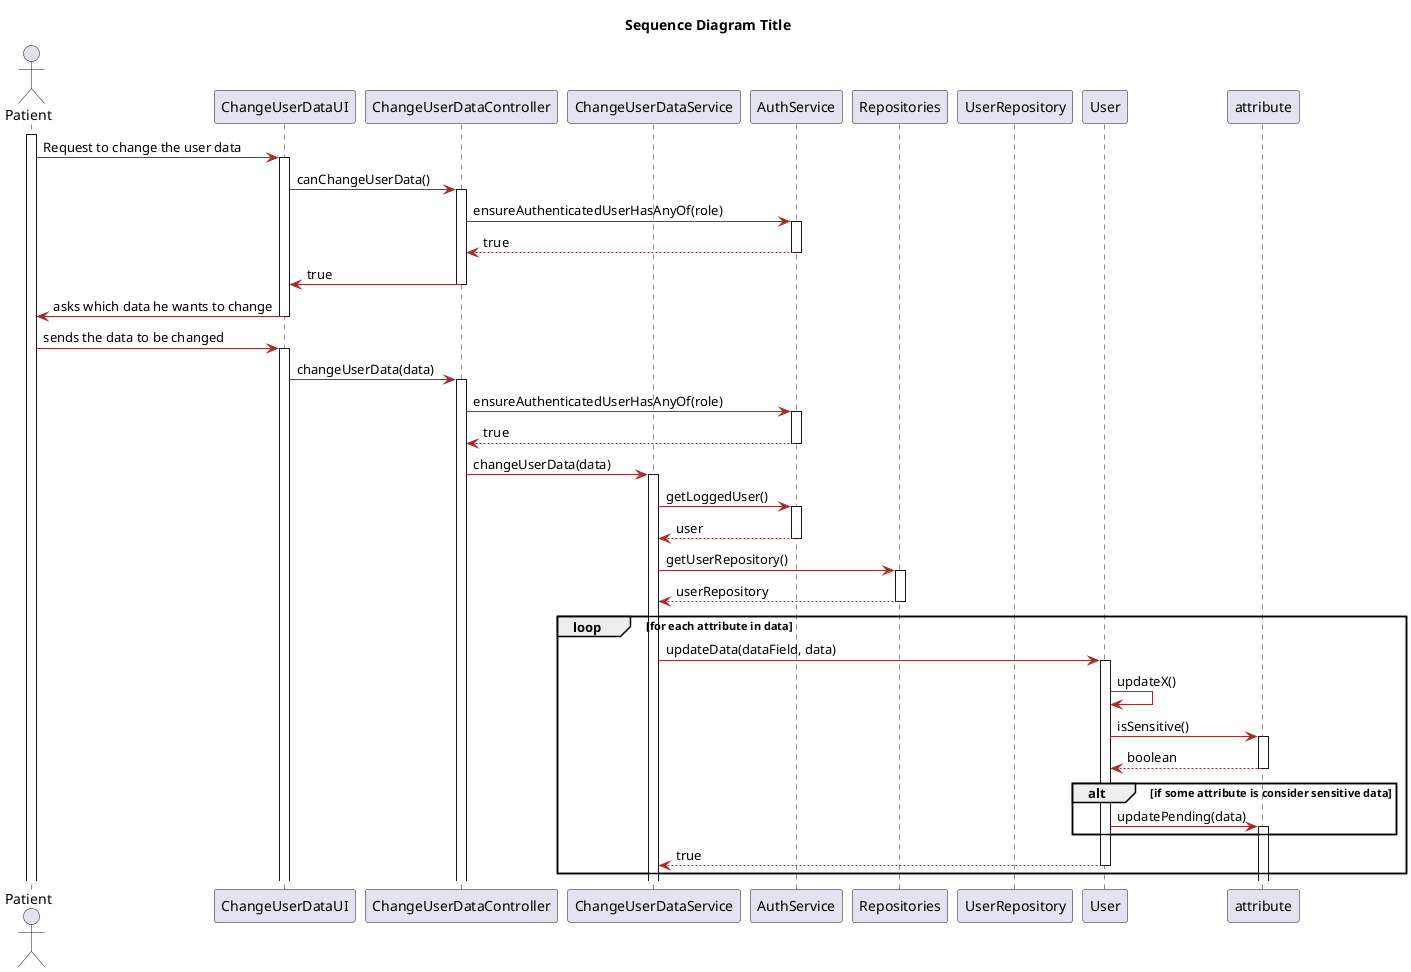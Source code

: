 @startuml
title Sequence Diagram Title
skinparam classAttributeIconSize 0

skinparam class {
    LifeLineBorderColor DodgerBlue
    LifeLineBackgroundColor APPLICATION
    BackgroundColor LemonChiffon
    ArrowColor Brown
    BorderColor SaddleBrown
}

skinparam packageStyle rectangle

skinparam card {
    LifeLineBorderColor DodgerBlue
    LifeLineBackgroundColor APPLICATION
    BackgroundColor LemonChiffon
    ArrowColor Brown
    BorderColor SaddleBrown
}

actor Patient
participant "ChangeUserDataUI" as UI
participant "ChangeUserDataController" as Controller
participant "ChangeUserDataService" as userS
participant "AuthService" as auth
participant "Repositories" as Repositories
participant "UserRepository" as userR
participant "User" as user
participant "attribute" as attribute

activate Patient
Patient -> UI: Request to change the user data
activate UI
UI -> Controller: canChangeUserData()
activate Controller
Controller -> auth: ensureAuthenticatedUserHasAnyOf(role)
activate auth
auth --> Controller:  true
deactivate auth
Controller -> UI: true
deactivate Controller
UI -> Patient: asks which data he wants to change
deactivate UI

Patient -> UI: sends the data to be changed 
activate UI
UI -> Controller: changeUserData(data)
activate Controller
Controller -> auth: ensureAuthenticatedUserHasAnyOf(role)
activate auth
auth --> Controller:  true
deactivate auth
Controller -> userS : changeUserData(data)
activate userS
userS -> auth : getLoggedUser()
activate auth
auth --> userS : user
deactivate auth
userS -> Repositories : getUserRepository()
activate Repositories
Repositories --> userS : userRepository
deactivate Repositories
loop for each attribute in data
userS -> user : updateData(dataField, data)
activate user
user -> user : updateX()
user -> attribute : isSensitive()
activate attribute
attribute --> user : boolean
deactivate attribute
alt if some attribute is consider sensitive data

user -> attribute : updatePending(data)
activate attribute 



end
user --> userS : true
deactivate user

end








@enduml